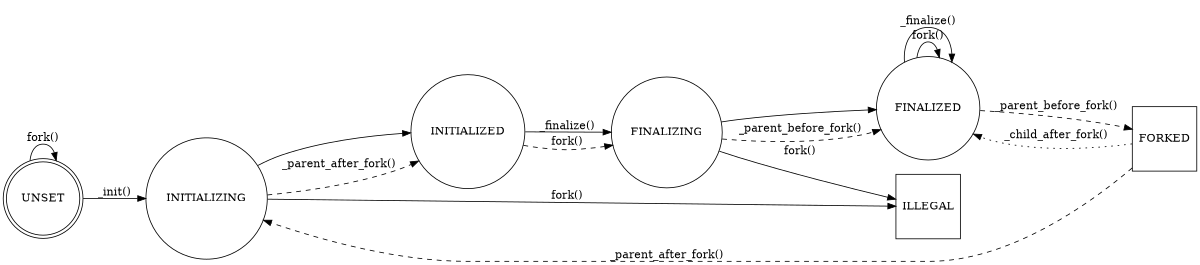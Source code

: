 digraph bxilog_fsm {
    rankdir=LR;
    size="8,5"

    node [shape = doublecircle ]; UNSET;
    node [shape=circle];INITIALIZING;
    node [shape=circle]; INITIALIZED;
    node [shape=circle];FINALIZING;
    node [shape=circle];FINALIZED;
    node [shape=square];ILLEGAL;
    node [shape=square];FORKED;
    


    UNSET -> INITIALIZING [label="_init()"];
    INITIALIZING -> INITIALIZED;
    INITIALIZED -> FINALIZING [label="_finalize()"];
    FINALIZING -> FINALIZED;
    UNSET -> UNSET [label="fork()"];
    FINALIZED -> FINALIZED [label="fork()"];
    INITIALIZING -> ILLEGAL [label="fork()"];
    FINALIZING -> ILLEGAL [label="fork()"];

    INITIALIZED -> FINALIZING [label="fork()", style="dashed"];
    FINALIZING -> FINALIZED [label="_parent_before_fork()", style="dashed"];
    FINALIZED -> FORKED [label="_parent_before_fork()", style="dashed"];
    FINALIZED -> FINALIZED [label="_finalize()"]
    FORKED -> INITIALIZING [label="_parent_after_fork()", style="dashed"];
    INITIALIZING -> INITIALIZED [label="_parent_after_fork()", style="dashed"];
    
    FORKED -> FINALIZED [label="_child_after_fork()", style="dotted"];

}
